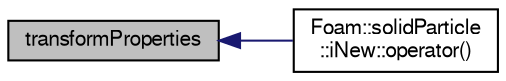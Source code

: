 digraph "transformProperties"
{
  bgcolor="transparent";
  edge [fontname="FreeSans",fontsize="10",labelfontname="FreeSans",labelfontsize="10"];
  node [fontname="FreeSans",fontsize="10",shape=record];
  rankdir="LR";
  Node328 [label="transformProperties",height=0.2,width=0.4,color="black", fillcolor="grey75", style="filled", fontcolor="black"];
  Node328 -> Node329 [dir="back",color="midnightblue",fontsize="10",style="solid",fontname="FreeSans"];
  Node329 [label="Foam::solidParticle\l::iNew::operator()",height=0.2,width=0.4,color="black",URL="$a24510.html#aca535c61498c48b213a1b89eff656844"];
}
